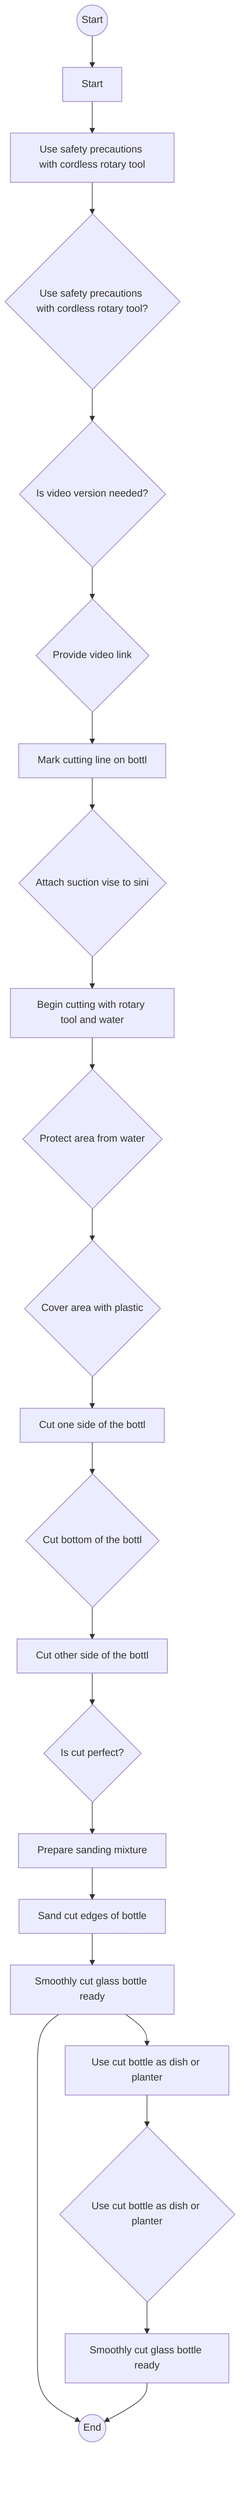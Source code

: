 flowchart TD
    Start((Start)) --> A[Start]
    A --> B[Use safety precautions with cordless rotary tool]
    B --> C{Use safety precautions with cordless rotary tool?}
    C --> D{Is video version needed?}
    D --> E{Provide video link}
    E --> F[Mark cutting line on bottl]
    F --> G{Attach suction vise to sini}
    G --> H[Begin cutting with rotary tool and water]
    H --> I{Protect area from water}
    I --> J{Cover area with plastic}
    J --> K[Cut one side of the bottl]
    K --> L{Cut bottom of the bottl}
    L --> M[Cut other side of the bottl]
    M --> N{Is cut perfect?}
    N --> O[Prepare sanding mixture]
    O --> P[Sand cut edges of bottle]
    P --> Q[Smoothly cut glass bottle ready]
    Q --> End((End))
    Q --> R[Use cut bottle as dish or planter]
    R --> S{Use cut bottle as dish or planter}
    S --> T[Smoothly cut glass bottle ready]
    T --> End